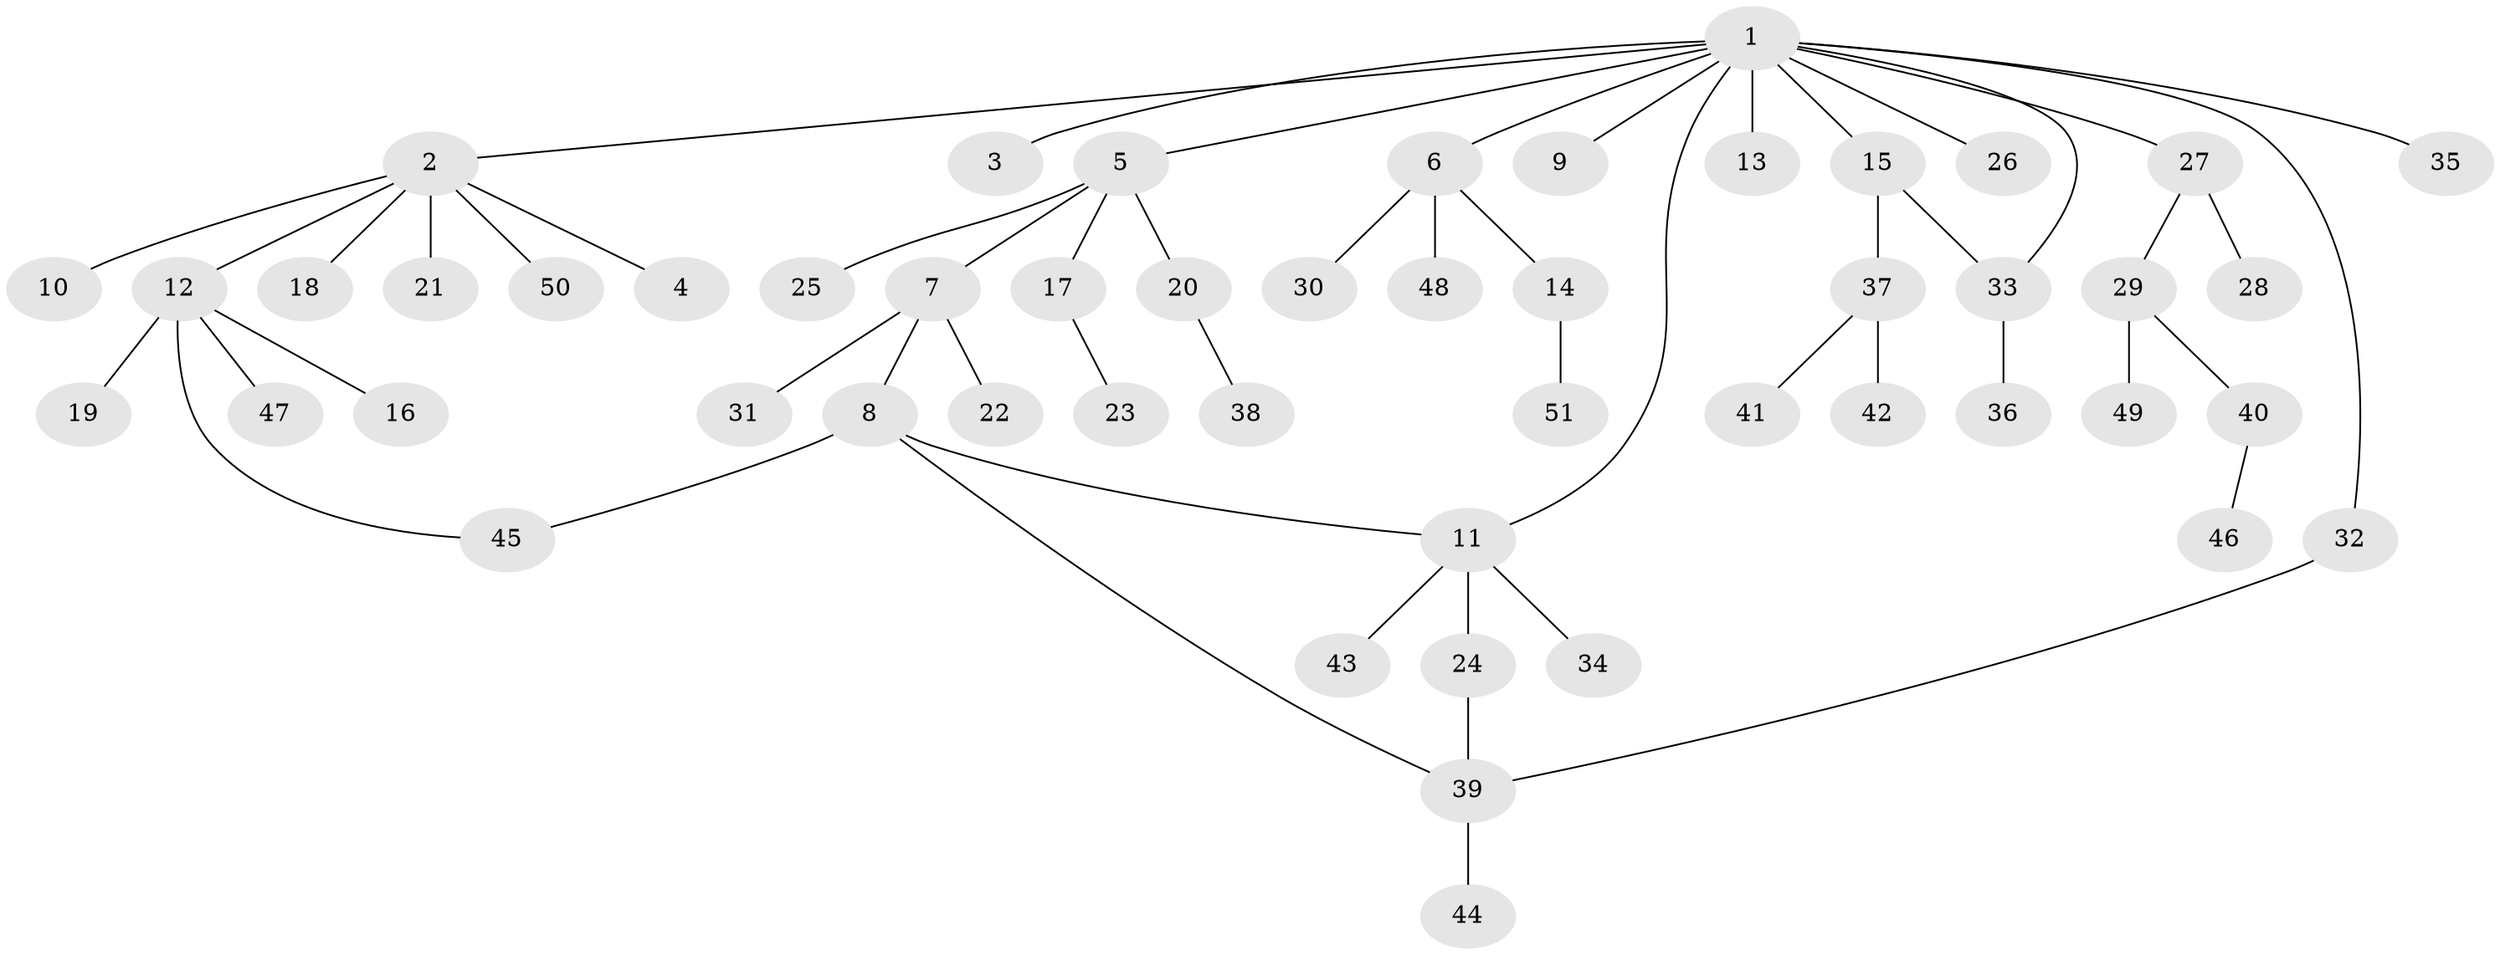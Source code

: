 // coarse degree distribution, {11: 0.038461538461538464, 1: 0.46153846153846156, 3: 0.15384615384615385, 5: 0.038461538461538464, 4: 0.07692307692307693, 2: 0.23076923076923078}
// Generated by graph-tools (version 1.1) at 2025/36/03/04/25 23:36:54]
// undirected, 51 vertices, 55 edges
graph export_dot {
  node [color=gray90,style=filled];
  1;
  2;
  3;
  4;
  5;
  6;
  7;
  8;
  9;
  10;
  11;
  12;
  13;
  14;
  15;
  16;
  17;
  18;
  19;
  20;
  21;
  22;
  23;
  24;
  25;
  26;
  27;
  28;
  29;
  30;
  31;
  32;
  33;
  34;
  35;
  36;
  37;
  38;
  39;
  40;
  41;
  42;
  43;
  44;
  45;
  46;
  47;
  48;
  49;
  50;
  51;
  1 -- 2;
  1 -- 3;
  1 -- 5;
  1 -- 6;
  1 -- 9;
  1 -- 11;
  1 -- 13;
  1 -- 15;
  1 -- 26;
  1 -- 27;
  1 -- 32;
  1 -- 33;
  1 -- 35;
  2 -- 4;
  2 -- 10;
  2 -- 12;
  2 -- 18;
  2 -- 21;
  2 -- 50;
  5 -- 7;
  5 -- 17;
  5 -- 20;
  5 -- 25;
  6 -- 14;
  6 -- 30;
  6 -- 48;
  7 -- 8;
  7 -- 22;
  7 -- 31;
  8 -- 11;
  8 -- 39;
  8 -- 45;
  11 -- 24;
  11 -- 34;
  11 -- 43;
  12 -- 16;
  12 -- 19;
  12 -- 45;
  12 -- 47;
  14 -- 51;
  15 -- 33;
  15 -- 37;
  17 -- 23;
  20 -- 38;
  24 -- 39;
  27 -- 28;
  27 -- 29;
  29 -- 40;
  29 -- 49;
  32 -- 39;
  33 -- 36;
  37 -- 41;
  37 -- 42;
  39 -- 44;
  40 -- 46;
}
